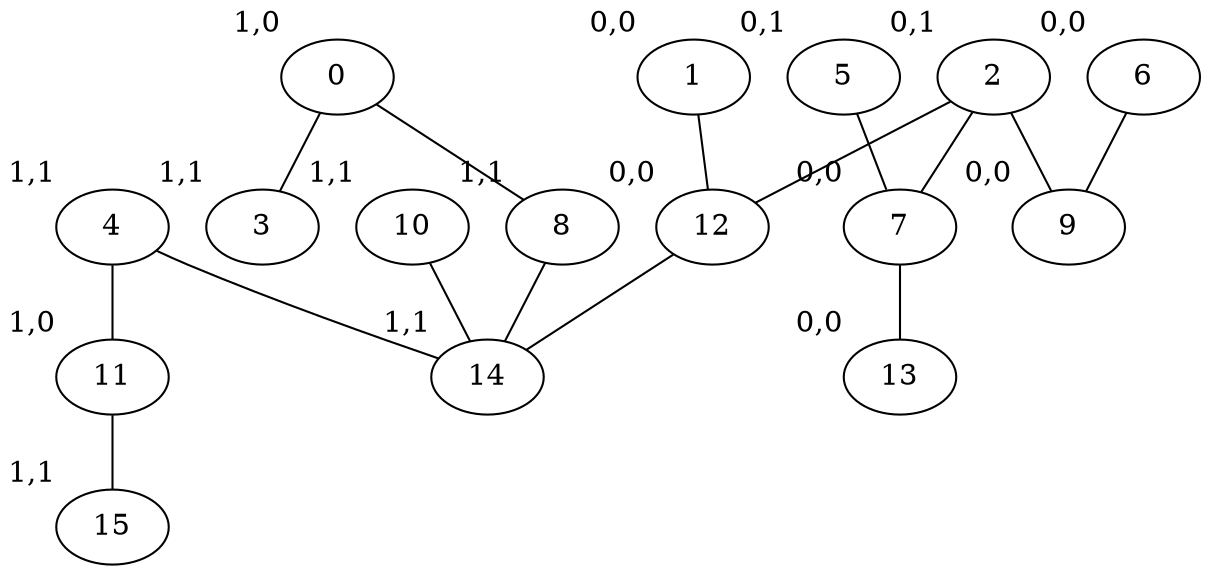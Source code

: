 graph G {
11 [xlabel="1,0"];
11 -- 15;
8 [xlabel="1,1"];
8 -- 14;
15 [xlabel="1,1"];
10 [xlabel="1,1"];
10 -- 14;
0 [xlabel="1,0"];
0 -- 8;
0 -- 3;
3 [xlabel="1,1"];
14 [xlabel="1,1"];
4 [xlabel="1,1"];
4 -- 14;
4 -- 11;
7 [xlabel="0,0"];
7 -- 13;
5 [xlabel="0,1"];
5 -- 7;
2 [xlabel="0,1"];
2 -- 12;
2 -- 7;
2 -- 9;
13 [xlabel="0,0"];
6 [xlabel="0,0"];
6 -- 9;
9 [xlabel="0,0"];
1 [xlabel="0,0"];
1 -- 12;
12 [xlabel="0,0"];
12 -- 14;
}